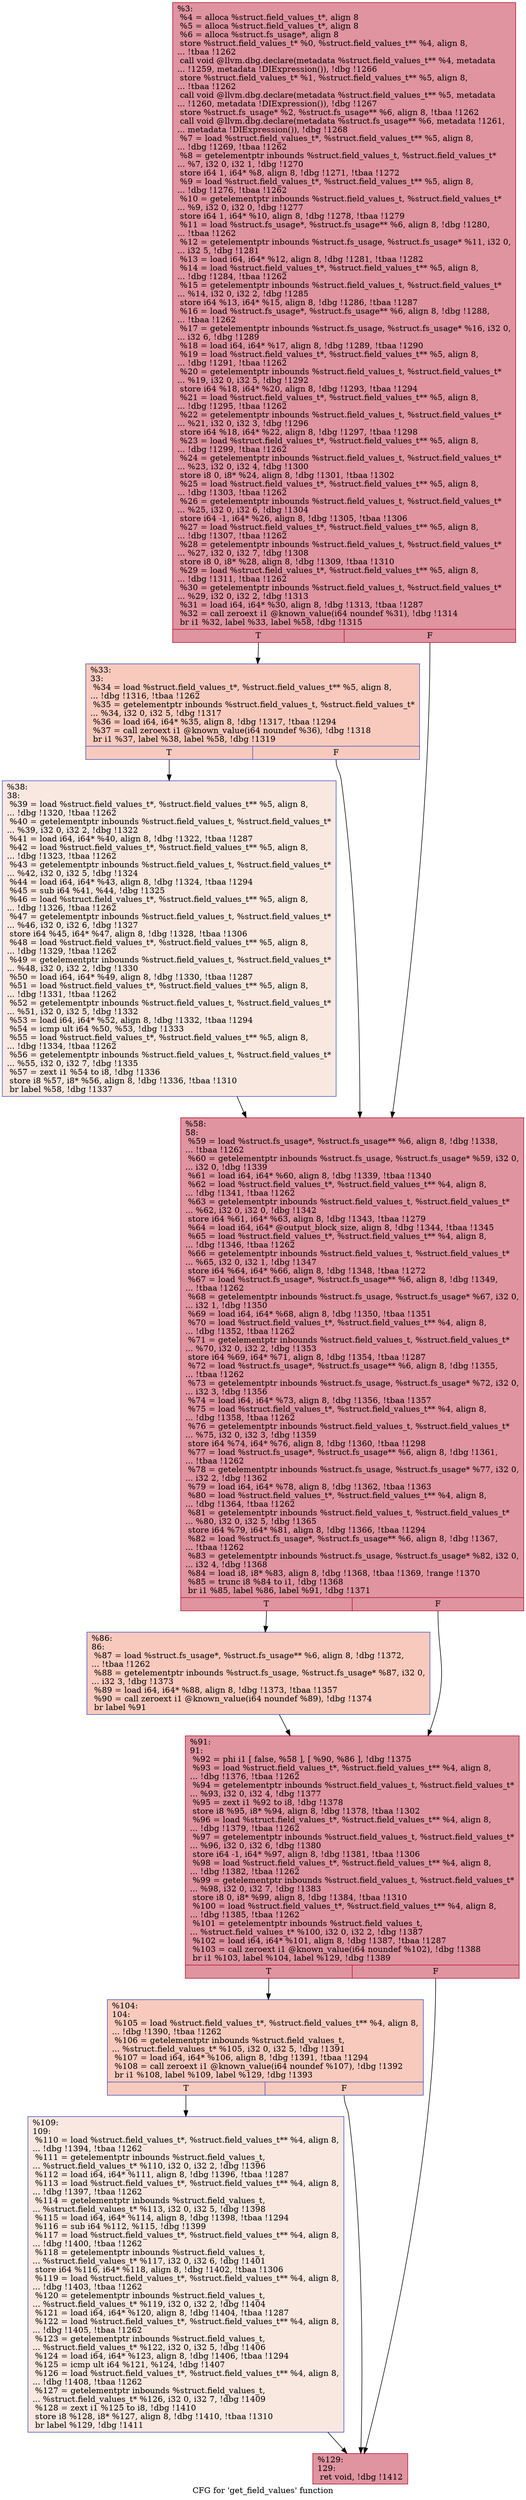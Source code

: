 digraph "CFG for 'get_field_values' function" {
	label="CFG for 'get_field_values' function";

	Node0x10eae00 [shape=record,color="#b70d28ff", style=filled, fillcolor="#b70d2870",label="{%3:\l  %4 = alloca %struct.field_values_t*, align 8\l  %5 = alloca %struct.field_values_t*, align 8\l  %6 = alloca %struct.fs_usage*, align 8\l  store %struct.field_values_t* %0, %struct.field_values_t** %4, align 8,\l... !tbaa !1262\l  call void @llvm.dbg.declare(metadata %struct.field_values_t** %4, metadata\l... !1259, metadata !DIExpression()), !dbg !1266\l  store %struct.field_values_t* %1, %struct.field_values_t** %5, align 8,\l... !tbaa !1262\l  call void @llvm.dbg.declare(metadata %struct.field_values_t** %5, metadata\l... !1260, metadata !DIExpression()), !dbg !1267\l  store %struct.fs_usage* %2, %struct.fs_usage** %6, align 8, !tbaa !1262\l  call void @llvm.dbg.declare(metadata %struct.fs_usage** %6, metadata !1261,\l... metadata !DIExpression()), !dbg !1268\l  %7 = load %struct.field_values_t*, %struct.field_values_t** %5, align 8,\l... !dbg !1269, !tbaa !1262\l  %8 = getelementptr inbounds %struct.field_values_t, %struct.field_values_t*\l... %7, i32 0, i32 1, !dbg !1270\l  store i64 1, i64* %8, align 8, !dbg !1271, !tbaa !1272\l  %9 = load %struct.field_values_t*, %struct.field_values_t** %5, align 8,\l... !dbg !1276, !tbaa !1262\l  %10 = getelementptr inbounds %struct.field_values_t, %struct.field_values_t*\l... %9, i32 0, i32 0, !dbg !1277\l  store i64 1, i64* %10, align 8, !dbg !1278, !tbaa !1279\l  %11 = load %struct.fs_usage*, %struct.fs_usage** %6, align 8, !dbg !1280,\l... !tbaa !1262\l  %12 = getelementptr inbounds %struct.fs_usage, %struct.fs_usage* %11, i32 0,\l... i32 5, !dbg !1281\l  %13 = load i64, i64* %12, align 8, !dbg !1281, !tbaa !1282\l  %14 = load %struct.field_values_t*, %struct.field_values_t** %5, align 8,\l... !dbg !1284, !tbaa !1262\l  %15 = getelementptr inbounds %struct.field_values_t, %struct.field_values_t*\l... %14, i32 0, i32 2, !dbg !1285\l  store i64 %13, i64* %15, align 8, !dbg !1286, !tbaa !1287\l  %16 = load %struct.fs_usage*, %struct.fs_usage** %6, align 8, !dbg !1288,\l... !tbaa !1262\l  %17 = getelementptr inbounds %struct.fs_usage, %struct.fs_usage* %16, i32 0,\l... i32 6, !dbg !1289\l  %18 = load i64, i64* %17, align 8, !dbg !1289, !tbaa !1290\l  %19 = load %struct.field_values_t*, %struct.field_values_t** %5, align 8,\l... !dbg !1291, !tbaa !1262\l  %20 = getelementptr inbounds %struct.field_values_t, %struct.field_values_t*\l... %19, i32 0, i32 5, !dbg !1292\l  store i64 %18, i64* %20, align 8, !dbg !1293, !tbaa !1294\l  %21 = load %struct.field_values_t*, %struct.field_values_t** %5, align 8,\l... !dbg !1295, !tbaa !1262\l  %22 = getelementptr inbounds %struct.field_values_t, %struct.field_values_t*\l... %21, i32 0, i32 3, !dbg !1296\l  store i64 %18, i64* %22, align 8, !dbg !1297, !tbaa !1298\l  %23 = load %struct.field_values_t*, %struct.field_values_t** %5, align 8,\l... !dbg !1299, !tbaa !1262\l  %24 = getelementptr inbounds %struct.field_values_t, %struct.field_values_t*\l... %23, i32 0, i32 4, !dbg !1300\l  store i8 0, i8* %24, align 8, !dbg !1301, !tbaa !1302\l  %25 = load %struct.field_values_t*, %struct.field_values_t** %5, align 8,\l... !dbg !1303, !tbaa !1262\l  %26 = getelementptr inbounds %struct.field_values_t, %struct.field_values_t*\l... %25, i32 0, i32 6, !dbg !1304\l  store i64 -1, i64* %26, align 8, !dbg !1305, !tbaa !1306\l  %27 = load %struct.field_values_t*, %struct.field_values_t** %5, align 8,\l... !dbg !1307, !tbaa !1262\l  %28 = getelementptr inbounds %struct.field_values_t, %struct.field_values_t*\l... %27, i32 0, i32 7, !dbg !1308\l  store i8 0, i8* %28, align 8, !dbg !1309, !tbaa !1310\l  %29 = load %struct.field_values_t*, %struct.field_values_t** %5, align 8,\l... !dbg !1311, !tbaa !1262\l  %30 = getelementptr inbounds %struct.field_values_t, %struct.field_values_t*\l... %29, i32 0, i32 2, !dbg !1313\l  %31 = load i64, i64* %30, align 8, !dbg !1313, !tbaa !1287\l  %32 = call zeroext i1 @known_value(i64 noundef %31), !dbg !1314\l  br i1 %32, label %33, label %58, !dbg !1315\l|{<s0>T|<s1>F}}"];
	Node0x10eae00:s0 -> Node0x10eae50;
	Node0x10eae00:s1 -> Node0x10eaef0;
	Node0x10eae50 [shape=record,color="#3d50c3ff", style=filled, fillcolor="#ef886b70",label="{%33:\l33:                                               \l  %34 = load %struct.field_values_t*, %struct.field_values_t** %5, align 8,\l... !dbg !1316, !tbaa !1262\l  %35 = getelementptr inbounds %struct.field_values_t, %struct.field_values_t*\l... %34, i32 0, i32 5, !dbg !1317\l  %36 = load i64, i64* %35, align 8, !dbg !1317, !tbaa !1294\l  %37 = call zeroext i1 @known_value(i64 noundef %36), !dbg !1318\l  br i1 %37, label %38, label %58, !dbg !1319\l|{<s0>T|<s1>F}}"];
	Node0x10eae50:s0 -> Node0x10eaea0;
	Node0x10eae50:s1 -> Node0x10eaef0;
	Node0x10eaea0 [shape=record,color="#3d50c3ff", style=filled, fillcolor="#f1ccb870",label="{%38:\l38:                                               \l  %39 = load %struct.field_values_t*, %struct.field_values_t** %5, align 8,\l... !dbg !1320, !tbaa !1262\l  %40 = getelementptr inbounds %struct.field_values_t, %struct.field_values_t*\l... %39, i32 0, i32 2, !dbg !1322\l  %41 = load i64, i64* %40, align 8, !dbg !1322, !tbaa !1287\l  %42 = load %struct.field_values_t*, %struct.field_values_t** %5, align 8,\l... !dbg !1323, !tbaa !1262\l  %43 = getelementptr inbounds %struct.field_values_t, %struct.field_values_t*\l... %42, i32 0, i32 5, !dbg !1324\l  %44 = load i64, i64* %43, align 8, !dbg !1324, !tbaa !1294\l  %45 = sub i64 %41, %44, !dbg !1325\l  %46 = load %struct.field_values_t*, %struct.field_values_t** %5, align 8,\l... !dbg !1326, !tbaa !1262\l  %47 = getelementptr inbounds %struct.field_values_t, %struct.field_values_t*\l... %46, i32 0, i32 6, !dbg !1327\l  store i64 %45, i64* %47, align 8, !dbg !1328, !tbaa !1306\l  %48 = load %struct.field_values_t*, %struct.field_values_t** %5, align 8,\l... !dbg !1329, !tbaa !1262\l  %49 = getelementptr inbounds %struct.field_values_t, %struct.field_values_t*\l... %48, i32 0, i32 2, !dbg !1330\l  %50 = load i64, i64* %49, align 8, !dbg !1330, !tbaa !1287\l  %51 = load %struct.field_values_t*, %struct.field_values_t** %5, align 8,\l... !dbg !1331, !tbaa !1262\l  %52 = getelementptr inbounds %struct.field_values_t, %struct.field_values_t*\l... %51, i32 0, i32 5, !dbg !1332\l  %53 = load i64, i64* %52, align 8, !dbg !1332, !tbaa !1294\l  %54 = icmp ult i64 %50, %53, !dbg !1333\l  %55 = load %struct.field_values_t*, %struct.field_values_t** %5, align 8,\l... !dbg !1334, !tbaa !1262\l  %56 = getelementptr inbounds %struct.field_values_t, %struct.field_values_t*\l... %55, i32 0, i32 7, !dbg !1335\l  %57 = zext i1 %54 to i8, !dbg !1336\l  store i8 %57, i8* %56, align 8, !dbg !1336, !tbaa !1310\l  br label %58, !dbg !1337\l}"];
	Node0x10eaea0 -> Node0x10eaef0;
	Node0x10eaef0 [shape=record,color="#b70d28ff", style=filled, fillcolor="#b70d2870",label="{%58:\l58:                                               \l  %59 = load %struct.fs_usage*, %struct.fs_usage** %6, align 8, !dbg !1338,\l... !tbaa !1262\l  %60 = getelementptr inbounds %struct.fs_usage, %struct.fs_usage* %59, i32 0,\l... i32 0, !dbg !1339\l  %61 = load i64, i64* %60, align 8, !dbg !1339, !tbaa !1340\l  %62 = load %struct.field_values_t*, %struct.field_values_t** %4, align 8,\l... !dbg !1341, !tbaa !1262\l  %63 = getelementptr inbounds %struct.field_values_t, %struct.field_values_t*\l... %62, i32 0, i32 0, !dbg !1342\l  store i64 %61, i64* %63, align 8, !dbg !1343, !tbaa !1279\l  %64 = load i64, i64* @output_block_size, align 8, !dbg !1344, !tbaa !1345\l  %65 = load %struct.field_values_t*, %struct.field_values_t** %4, align 8,\l... !dbg !1346, !tbaa !1262\l  %66 = getelementptr inbounds %struct.field_values_t, %struct.field_values_t*\l... %65, i32 0, i32 1, !dbg !1347\l  store i64 %64, i64* %66, align 8, !dbg !1348, !tbaa !1272\l  %67 = load %struct.fs_usage*, %struct.fs_usage** %6, align 8, !dbg !1349,\l... !tbaa !1262\l  %68 = getelementptr inbounds %struct.fs_usage, %struct.fs_usage* %67, i32 0,\l... i32 1, !dbg !1350\l  %69 = load i64, i64* %68, align 8, !dbg !1350, !tbaa !1351\l  %70 = load %struct.field_values_t*, %struct.field_values_t** %4, align 8,\l... !dbg !1352, !tbaa !1262\l  %71 = getelementptr inbounds %struct.field_values_t, %struct.field_values_t*\l... %70, i32 0, i32 2, !dbg !1353\l  store i64 %69, i64* %71, align 8, !dbg !1354, !tbaa !1287\l  %72 = load %struct.fs_usage*, %struct.fs_usage** %6, align 8, !dbg !1355,\l... !tbaa !1262\l  %73 = getelementptr inbounds %struct.fs_usage, %struct.fs_usage* %72, i32 0,\l... i32 3, !dbg !1356\l  %74 = load i64, i64* %73, align 8, !dbg !1356, !tbaa !1357\l  %75 = load %struct.field_values_t*, %struct.field_values_t** %4, align 8,\l... !dbg !1358, !tbaa !1262\l  %76 = getelementptr inbounds %struct.field_values_t, %struct.field_values_t*\l... %75, i32 0, i32 3, !dbg !1359\l  store i64 %74, i64* %76, align 8, !dbg !1360, !tbaa !1298\l  %77 = load %struct.fs_usage*, %struct.fs_usage** %6, align 8, !dbg !1361,\l... !tbaa !1262\l  %78 = getelementptr inbounds %struct.fs_usage, %struct.fs_usage* %77, i32 0,\l... i32 2, !dbg !1362\l  %79 = load i64, i64* %78, align 8, !dbg !1362, !tbaa !1363\l  %80 = load %struct.field_values_t*, %struct.field_values_t** %4, align 8,\l... !dbg !1364, !tbaa !1262\l  %81 = getelementptr inbounds %struct.field_values_t, %struct.field_values_t*\l... %80, i32 0, i32 5, !dbg !1365\l  store i64 %79, i64* %81, align 8, !dbg !1366, !tbaa !1294\l  %82 = load %struct.fs_usage*, %struct.fs_usage** %6, align 8, !dbg !1367,\l... !tbaa !1262\l  %83 = getelementptr inbounds %struct.fs_usage, %struct.fs_usage* %82, i32 0,\l... i32 4, !dbg !1368\l  %84 = load i8, i8* %83, align 8, !dbg !1368, !tbaa !1369, !range !1370\l  %85 = trunc i8 %84 to i1, !dbg !1368\l  br i1 %85, label %86, label %91, !dbg !1371\l|{<s0>T|<s1>F}}"];
	Node0x10eaef0:s0 -> Node0x10eaf40;
	Node0x10eaef0:s1 -> Node0x10eaf90;
	Node0x10eaf40 [shape=record,color="#3d50c3ff", style=filled, fillcolor="#ef886b70",label="{%86:\l86:                                               \l  %87 = load %struct.fs_usage*, %struct.fs_usage** %6, align 8, !dbg !1372,\l... !tbaa !1262\l  %88 = getelementptr inbounds %struct.fs_usage, %struct.fs_usage* %87, i32 0,\l... i32 3, !dbg !1373\l  %89 = load i64, i64* %88, align 8, !dbg !1373, !tbaa !1357\l  %90 = call zeroext i1 @known_value(i64 noundef %89), !dbg !1374\l  br label %91\l}"];
	Node0x10eaf40 -> Node0x10eaf90;
	Node0x10eaf90 [shape=record,color="#b70d28ff", style=filled, fillcolor="#b70d2870",label="{%91:\l91:                                               \l  %92 = phi i1 [ false, %58 ], [ %90, %86 ], !dbg !1375\l  %93 = load %struct.field_values_t*, %struct.field_values_t** %4, align 8,\l... !dbg !1376, !tbaa !1262\l  %94 = getelementptr inbounds %struct.field_values_t, %struct.field_values_t*\l... %93, i32 0, i32 4, !dbg !1377\l  %95 = zext i1 %92 to i8, !dbg !1378\l  store i8 %95, i8* %94, align 8, !dbg !1378, !tbaa !1302\l  %96 = load %struct.field_values_t*, %struct.field_values_t** %4, align 8,\l... !dbg !1379, !tbaa !1262\l  %97 = getelementptr inbounds %struct.field_values_t, %struct.field_values_t*\l... %96, i32 0, i32 6, !dbg !1380\l  store i64 -1, i64* %97, align 8, !dbg !1381, !tbaa !1306\l  %98 = load %struct.field_values_t*, %struct.field_values_t** %4, align 8,\l... !dbg !1382, !tbaa !1262\l  %99 = getelementptr inbounds %struct.field_values_t, %struct.field_values_t*\l... %98, i32 0, i32 7, !dbg !1383\l  store i8 0, i8* %99, align 8, !dbg !1384, !tbaa !1310\l  %100 = load %struct.field_values_t*, %struct.field_values_t** %4, align 8,\l... !dbg !1385, !tbaa !1262\l  %101 = getelementptr inbounds %struct.field_values_t,\l... %struct.field_values_t* %100, i32 0, i32 2, !dbg !1387\l  %102 = load i64, i64* %101, align 8, !dbg !1387, !tbaa !1287\l  %103 = call zeroext i1 @known_value(i64 noundef %102), !dbg !1388\l  br i1 %103, label %104, label %129, !dbg !1389\l|{<s0>T|<s1>F}}"];
	Node0x10eaf90:s0 -> Node0x10eafe0;
	Node0x10eaf90:s1 -> Node0x10eb080;
	Node0x10eafe0 [shape=record,color="#3d50c3ff", style=filled, fillcolor="#ef886b70",label="{%104:\l104:                                              \l  %105 = load %struct.field_values_t*, %struct.field_values_t** %4, align 8,\l... !dbg !1390, !tbaa !1262\l  %106 = getelementptr inbounds %struct.field_values_t,\l... %struct.field_values_t* %105, i32 0, i32 5, !dbg !1391\l  %107 = load i64, i64* %106, align 8, !dbg !1391, !tbaa !1294\l  %108 = call zeroext i1 @known_value(i64 noundef %107), !dbg !1392\l  br i1 %108, label %109, label %129, !dbg !1393\l|{<s0>T|<s1>F}}"];
	Node0x10eafe0:s0 -> Node0x10eb030;
	Node0x10eafe0:s1 -> Node0x10eb080;
	Node0x10eb030 [shape=record,color="#3d50c3ff", style=filled, fillcolor="#f1ccb870",label="{%109:\l109:                                              \l  %110 = load %struct.field_values_t*, %struct.field_values_t** %4, align 8,\l... !dbg !1394, !tbaa !1262\l  %111 = getelementptr inbounds %struct.field_values_t,\l... %struct.field_values_t* %110, i32 0, i32 2, !dbg !1396\l  %112 = load i64, i64* %111, align 8, !dbg !1396, !tbaa !1287\l  %113 = load %struct.field_values_t*, %struct.field_values_t** %4, align 8,\l... !dbg !1397, !tbaa !1262\l  %114 = getelementptr inbounds %struct.field_values_t,\l... %struct.field_values_t* %113, i32 0, i32 5, !dbg !1398\l  %115 = load i64, i64* %114, align 8, !dbg !1398, !tbaa !1294\l  %116 = sub i64 %112, %115, !dbg !1399\l  %117 = load %struct.field_values_t*, %struct.field_values_t** %4, align 8,\l... !dbg !1400, !tbaa !1262\l  %118 = getelementptr inbounds %struct.field_values_t,\l... %struct.field_values_t* %117, i32 0, i32 6, !dbg !1401\l  store i64 %116, i64* %118, align 8, !dbg !1402, !tbaa !1306\l  %119 = load %struct.field_values_t*, %struct.field_values_t** %4, align 8,\l... !dbg !1403, !tbaa !1262\l  %120 = getelementptr inbounds %struct.field_values_t,\l... %struct.field_values_t* %119, i32 0, i32 2, !dbg !1404\l  %121 = load i64, i64* %120, align 8, !dbg !1404, !tbaa !1287\l  %122 = load %struct.field_values_t*, %struct.field_values_t** %4, align 8,\l... !dbg !1405, !tbaa !1262\l  %123 = getelementptr inbounds %struct.field_values_t,\l... %struct.field_values_t* %122, i32 0, i32 5, !dbg !1406\l  %124 = load i64, i64* %123, align 8, !dbg !1406, !tbaa !1294\l  %125 = icmp ult i64 %121, %124, !dbg !1407\l  %126 = load %struct.field_values_t*, %struct.field_values_t** %4, align 8,\l... !dbg !1408, !tbaa !1262\l  %127 = getelementptr inbounds %struct.field_values_t,\l... %struct.field_values_t* %126, i32 0, i32 7, !dbg !1409\l  %128 = zext i1 %125 to i8, !dbg !1410\l  store i8 %128, i8* %127, align 8, !dbg !1410, !tbaa !1310\l  br label %129, !dbg !1411\l}"];
	Node0x10eb030 -> Node0x10eb080;
	Node0x10eb080 [shape=record,color="#b70d28ff", style=filled, fillcolor="#b70d2870",label="{%129:\l129:                                              \l  ret void, !dbg !1412\l}"];
}
